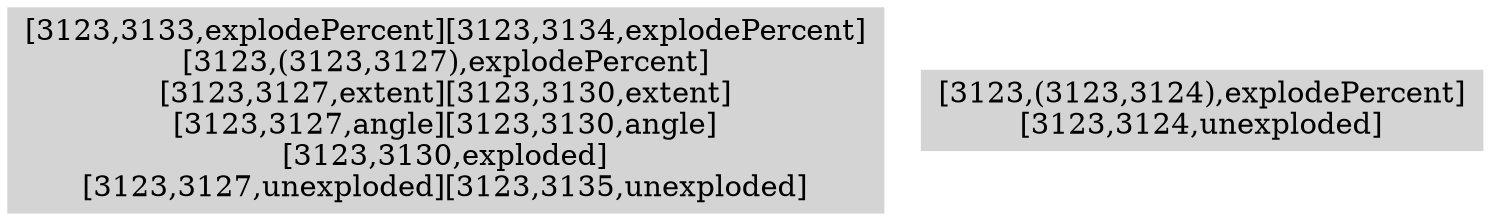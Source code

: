 digraph { 
4126 [shape=box,style=filled,color=".0 .0 .83",label="[3123,3133,explodePercent][3123,3134,explodePercent]\n[3123,(3123,3127),explodePercent]\n[3123,3127,extent][3123,3130,extent]\n[3123,3127,angle][3123,3130,angle]\n[3123,3130,exploded]\n[3123,3127,unexploded][3123,3135,unexploded]"];
4127 [shape=box,style=filled,color=".0 .0 .83",label="[3123,(3123,3124),explodePercent]\n[3123,3124,unexploded]"];
}